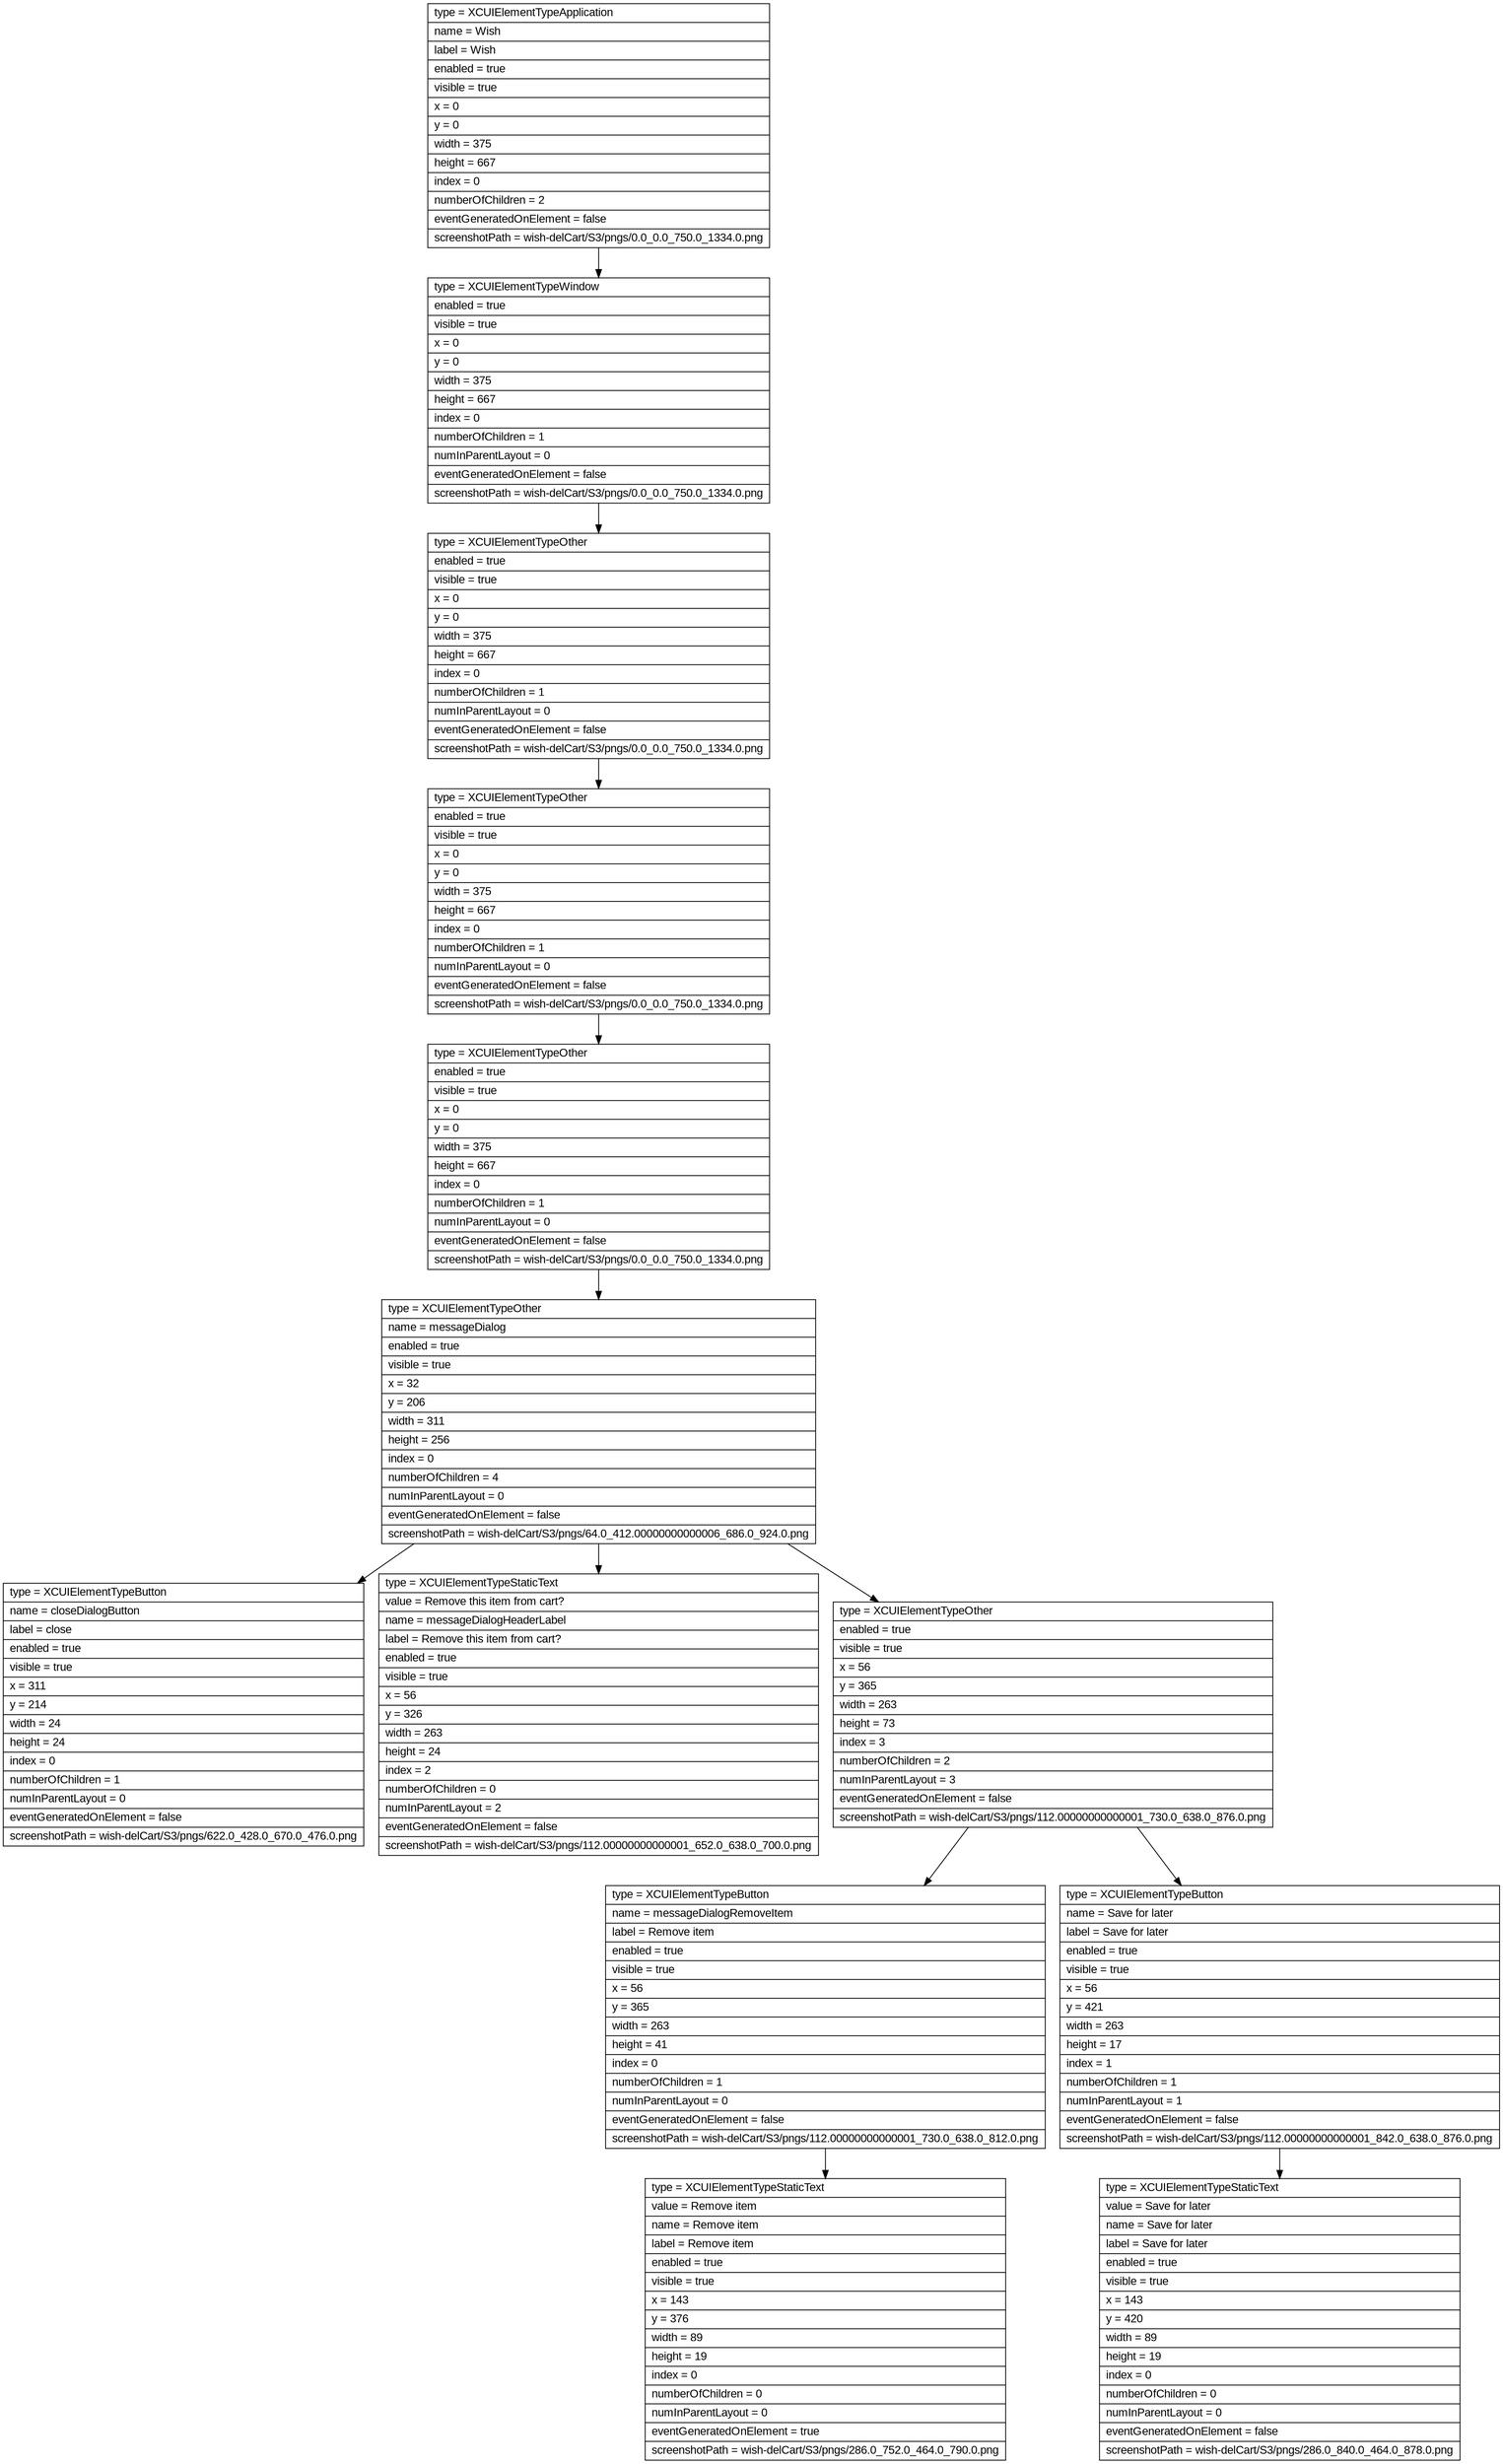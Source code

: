 digraph Layout {

	node [shape=record fontname=Arial];

	0	[label="{type = XCUIElementTypeApplication\l|name = Wish\l|label = Wish\l|enabled = true\l|visible = true\l|x = 0\l|y = 0\l|width = 375\l|height = 667\l|index = 0\l|numberOfChildren = 2\l|eventGeneratedOnElement = false \l|screenshotPath = wish-delCart/S3/pngs/0.0_0.0_750.0_1334.0.png\l}"]
	1	[label="{type = XCUIElementTypeWindow\l|enabled = true\l|visible = true\l|x = 0\l|y = 0\l|width = 375\l|height = 667\l|index = 0\l|numberOfChildren = 1\l|numInParentLayout = 0\l|eventGeneratedOnElement = false \l|screenshotPath = wish-delCart/S3/pngs/0.0_0.0_750.0_1334.0.png\l}"]
	2	[label="{type = XCUIElementTypeOther\l|enabled = true\l|visible = true\l|x = 0\l|y = 0\l|width = 375\l|height = 667\l|index = 0\l|numberOfChildren = 1\l|numInParentLayout = 0\l|eventGeneratedOnElement = false \l|screenshotPath = wish-delCart/S3/pngs/0.0_0.0_750.0_1334.0.png\l}"]
	3	[label="{type = XCUIElementTypeOther\l|enabled = true\l|visible = true\l|x = 0\l|y = 0\l|width = 375\l|height = 667\l|index = 0\l|numberOfChildren = 1\l|numInParentLayout = 0\l|eventGeneratedOnElement = false \l|screenshotPath = wish-delCart/S3/pngs/0.0_0.0_750.0_1334.0.png\l}"]
	4	[label="{type = XCUIElementTypeOther\l|enabled = true\l|visible = true\l|x = 0\l|y = 0\l|width = 375\l|height = 667\l|index = 0\l|numberOfChildren = 1\l|numInParentLayout = 0\l|eventGeneratedOnElement = false \l|screenshotPath = wish-delCart/S3/pngs/0.0_0.0_750.0_1334.0.png\l}"]
	5	[label="{type = XCUIElementTypeOther\l|name = messageDialog\l|enabled = true\l|visible = true\l|x = 32\l|y = 206\l|width = 311\l|height = 256\l|index = 0\l|numberOfChildren = 4\l|numInParentLayout = 0\l|eventGeneratedOnElement = false \l|screenshotPath = wish-delCart/S3/pngs/64.0_412.00000000000006_686.0_924.0.png\l}"]
	6	[label="{type = XCUIElementTypeButton\l|name = closeDialogButton\l|label = close\l|enabled = true\l|visible = true\l|x = 311\l|y = 214\l|width = 24\l|height = 24\l|index = 0\l|numberOfChildren = 1\l|numInParentLayout = 0\l|eventGeneratedOnElement = false \l|screenshotPath = wish-delCart/S3/pngs/622.0_428.0_670.0_476.0.png\l}"]
	7	[label="{type = XCUIElementTypeStaticText\l|value = Remove this item from cart?\l|name = messageDialogHeaderLabel\l|label = Remove this item from cart?\l|enabled = true\l|visible = true\l|x = 56\l|y = 326\l|width = 263\l|height = 24\l|index = 2\l|numberOfChildren = 0\l|numInParentLayout = 2\l|eventGeneratedOnElement = false \l|screenshotPath = wish-delCart/S3/pngs/112.00000000000001_652.0_638.0_700.0.png\l}"]
	8	[label="{type = XCUIElementTypeOther\l|enabled = true\l|visible = true\l|x = 56\l|y = 365\l|width = 263\l|height = 73\l|index = 3\l|numberOfChildren = 2\l|numInParentLayout = 3\l|eventGeneratedOnElement = false \l|screenshotPath = wish-delCart/S3/pngs/112.00000000000001_730.0_638.0_876.0.png\l}"]
	9	[label="{type = XCUIElementTypeButton\l|name = messageDialogRemoveItem\l|label = Remove item\l|enabled = true\l|visible = true\l|x = 56\l|y = 365\l|width = 263\l|height = 41\l|index = 0\l|numberOfChildren = 1\l|numInParentLayout = 0\l|eventGeneratedOnElement = false \l|screenshotPath = wish-delCart/S3/pngs/112.00000000000001_730.0_638.0_812.0.png\l}"]
	10	[label="{type = XCUIElementTypeButton\l|name = Save for later\l|label = Save for later\l|enabled = true\l|visible = true\l|x = 56\l|y = 421\l|width = 263\l|height = 17\l|index = 1\l|numberOfChildren = 1\l|numInParentLayout = 1\l|eventGeneratedOnElement = false \l|screenshotPath = wish-delCart/S3/pngs/112.00000000000001_842.0_638.0_876.0.png\l}"]
	11	[label="{type = XCUIElementTypeStaticText\l|value = Remove item\l|name = Remove item\l|label = Remove item\l|enabled = true\l|visible = true\l|x = 143\l|y = 376\l|width = 89\l|height = 19\l|index = 0\l|numberOfChildren = 0\l|numInParentLayout = 0\l|eventGeneratedOnElement = true \l|screenshotPath = wish-delCart/S3/pngs/286.0_752.0_464.0_790.0.png\l}"]
	12	[label="{type = XCUIElementTypeStaticText\l|value = Save for later\l|name = Save for later\l|label = Save for later\l|enabled = true\l|visible = true\l|x = 143\l|y = 420\l|width = 89\l|height = 19\l|index = 0\l|numberOfChildren = 0\l|numInParentLayout = 0\l|eventGeneratedOnElement = false \l|screenshotPath = wish-delCart/S3/pngs/286.0_840.0_464.0_878.0.png\l}"]


	0 -> 1
	1 -> 2
	2 -> 3
	3 -> 4
	4 -> 5
	5 -> 6
	5 -> 7
	5 -> 8
	8 -> 9
	8 -> 10
	9 -> 11
	10 -> 12


}